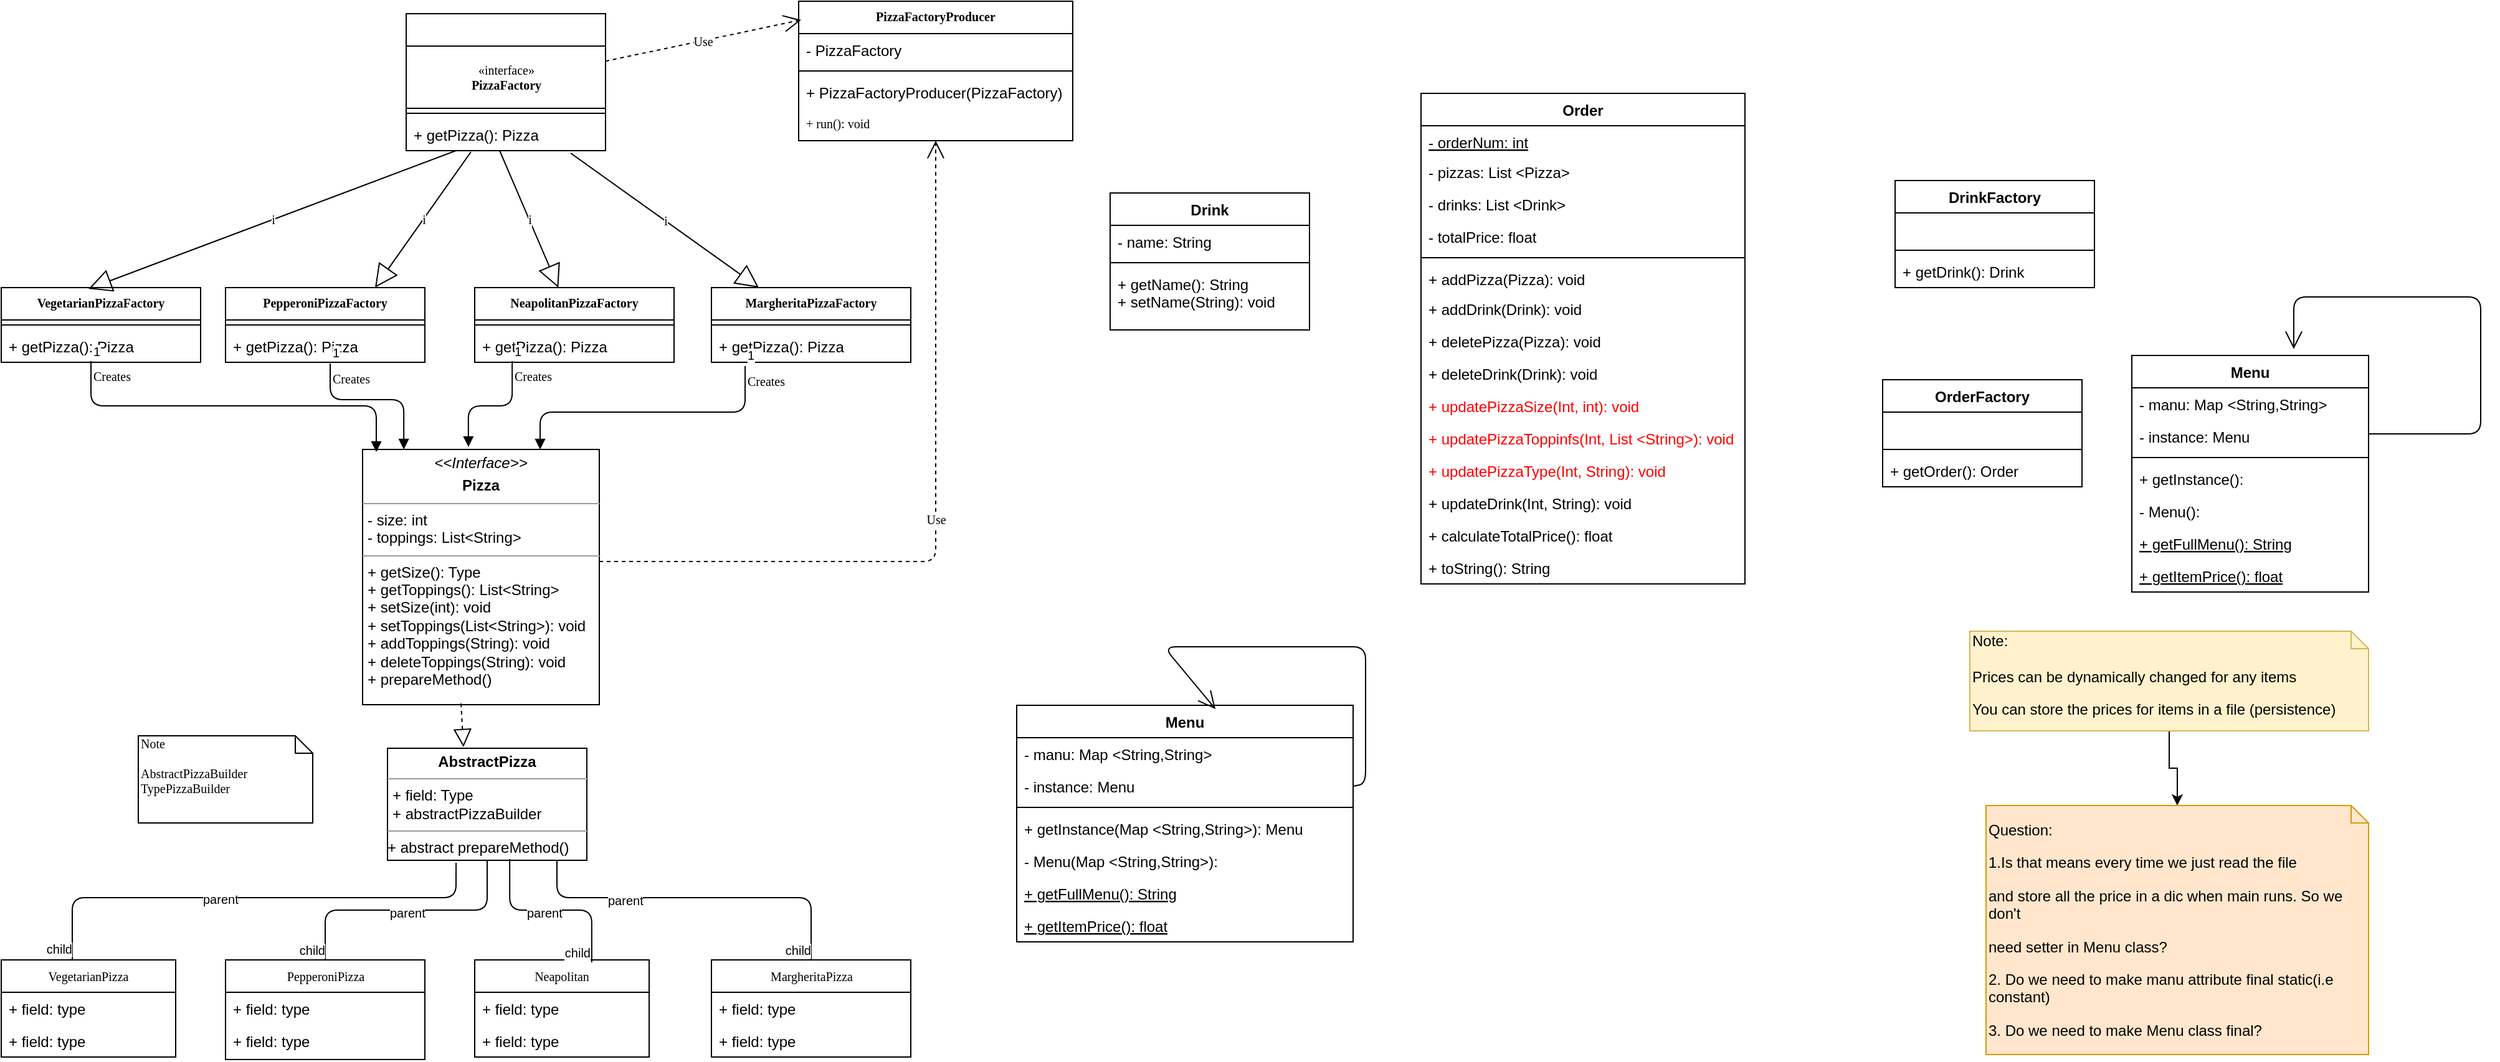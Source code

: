 <mxfile version="10.5.4" type="device"><diagram name="Page-1" id="c4acf3e9-155e-7222-9cf6-157b1a14988f"><mxGraphModel dx="1334" dy="782" grid="1" gridSize="10" guides="1" tooltips="1" connect="1" arrows="1" fold="1" page="1" pageScale="1" pageWidth="850" pageHeight="1100" background="#ffffff" math="0" shadow="0"><root><mxCell id="0"/><mxCell id="1" parent="0"/><mxCell id="17acba5748e5396b-20" value="PepperoniPizza" style="swimlane;html=1;fontStyle=0;childLayout=stackLayout;horizontal=1;startSize=26;fillColor=none;horizontalStack=0;resizeParent=1;resizeLast=0;collapsible=1;marginBottom=0;swimlaneFillColor=#ffffff;rounded=0;shadow=0;comic=0;labelBackgroundColor=none;strokeColor=#000000;strokeWidth=1;fontFamily=Verdana;fontSize=10;fontColor=#000000;align=center;" parent="1" vertex="1"><mxGeometry x="200" y="880" width="160" height="80" as="geometry"/></mxCell><mxCell id="17acba5748e5396b-21" value="+ field: type" style="text;html=1;strokeColor=none;fillColor=none;align=left;verticalAlign=top;spacingLeft=4;spacingRight=4;whiteSpace=wrap;overflow=hidden;rotatable=0;points=[[0,0.5],[1,0.5]];portConstraint=eastwest;" parent="17acba5748e5396b-20" vertex="1"><mxGeometry y="26" width="160" height="26" as="geometry"/></mxCell><mxCell id="17acba5748e5396b-24" value="+ field: type" style="text;html=1;strokeColor=none;fillColor=none;align=left;verticalAlign=top;spacingLeft=4;spacingRight=4;whiteSpace=wrap;overflow=hidden;rotatable=0;points=[[0,0.5],[1,0.5]];portConstraint=eastwest;" parent="17acba5748e5396b-20" vertex="1"><mxGeometry y="52" width="160" height="26" as="geometry"/></mxCell><mxCell id="17acba5748e5396b-30" value="MargheritaPizza" style="swimlane;html=1;fontStyle=0;childLayout=stackLayout;horizontal=1;startSize=26;fillColor=none;horizontalStack=0;resizeParent=1;resizeLast=0;collapsible=1;marginBottom=0;swimlaneFillColor=#ffffff;rounded=0;shadow=0;comic=0;labelBackgroundColor=none;strokeColor=#000000;strokeWidth=1;fontFamily=Verdana;fontSize=10;fontColor=#000000;align=center;" parent="1" vertex="1"><mxGeometry x="590" y="880" width="160" height="78" as="geometry"/></mxCell><mxCell id="17acba5748e5396b-32" value="+ field: type" style="text;html=1;strokeColor=none;fillColor=none;align=left;verticalAlign=top;spacingLeft=4;spacingRight=4;whiteSpace=wrap;overflow=hidden;rotatable=0;points=[[0,0.5],[1,0.5]];portConstraint=eastwest;" parent="17acba5748e5396b-30" vertex="1"><mxGeometry y="26" width="160" height="26" as="geometry"/></mxCell><mxCell id="17acba5748e5396b-31" value="+ field: type" style="text;html=1;strokeColor=none;fillColor=none;align=left;verticalAlign=top;spacingLeft=4;spacingRight=4;whiteSpace=wrap;overflow=hidden;rotatable=0;points=[[0,0.5],[1,0.5]];portConstraint=eastwest;" parent="17acba5748e5396b-30" vertex="1"><mxGeometry y="52" width="160" height="26" as="geometry"/></mxCell><mxCell id="5d2195bd80daf111-18" value="&lt;p style=&quot;margin: 0px ; margin-top: 4px ; text-align: center&quot;&gt;&lt;i&gt;&amp;lt;&amp;lt;Interface&amp;gt;&amp;gt;&lt;/i&gt;&lt;/p&gt;&lt;p style=&quot;margin: 0px ; margin-top: 4px ; text-align: center&quot;&gt;&lt;b&gt;Pizza&lt;/b&gt;&lt;br&gt;&lt;/p&gt;&lt;hr size=&quot;1&quot;&gt;&lt;p style=&quot;margin: 0px ; margin-left: 4px&quot;&gt;- size: int&lt;br&gt;- toppings: List&amp;lt;String&amp;gt;&lt;br&gt;&lt;/p&gt;&lt;hr size=&quot;1&quot;&gt;&lt;p style=&quot;margin: 0px ; margin-left: 4px&quot;&gt;+ getSize(): Type&lt;br&gt;+ getToppings(): List&amp;lt;String&amp;gt;&lt;/p&gt;&lt;p style=&quot;margin: 0px ; margin-left: 4px&quot;&gt;+ setSize(int): void&lt;/p&gt;&lt;p style=&quot;margin: 0px ; margin-left: 4px&quot;&gt;+ setToppings(List&amp;lt;String&amp;gt;): void&lt;/p&gt;&lt;p style=&quot;margin: 0px ; margin-left: 4px&quot;&gt;+ addToppings(String): void&lt;br&gt;&lt;/p&gt;&lt;p style=&quot;margin: 0px ; margin-left: 4px&quot;&gt;+ deleteToppings(String): void&lt;/p&gt;&lt;p style=&quot;margin: 0px ; margin-left: 4px&quot;&gt;+ prepareMethod()&lt;br&gt;&lt;/p&gt;" style="verticalAlign=top;align=left;overflow=fill;fontSize=12;fontFamily=Helvetica;html=1;rounded=0;shadow=0;comic=0;labelBackgroundColor=none;strokeColor=#000000;strokeWidth=1;fillColor=#ffffff;" parent="1" vertex="1"><mxGeometry x="310" y="470" width="190" height="205" as="geometry"/></mxCell><mxCell id="W8mZh9VxbOpdFguA1tpp-5" value="VegetarianPizza" style="swimlane;fontStyle=0;childLayout=stackLayout;horizontal=1;startSize=26;fillColor=none;horizontalStack=0;resizeParent=1;resizeParentMax=0;resizeLast=0;collapsible=1;marginBottom=0;fontFamily=Verdana;fontSize=10;whiteSpace=wrap;" vertex="1" parent="1"><mxGeometry x="20" y="880" width="140" height="78" as="geometry"/></mxCell><mxCell id="W8mZh9VxbOpdFguA1tpp-6" value="+ field: type" style="text;strokeColor=none;fillColor=none;align=left;verticalAlign=top;spacingLeft=4;spacingRight=4;overflow=hidden;rotatable=0;points=[[0,0.5],[1,0.5]];portConstraint=eastwest;" vertex="1" parent="W8mZh9VxbOpdFguA1tpp-5"><mxGeometry y="26" width="140" height="26" as="geometry"/></mxCell><mxCell id="W8mZh9VxbOpdFguA1tpp-7" value="+ field: type" style="text;strokeColor=none;fillColor=none;align=left;verticalAlign=top;spacingLeft=4;spacingRight=4;overflow=hidden;rotatable=0;points=[[0,0.5],[1,0.5]];portConstraint=eastwest;" vertex="1" parent="W8mZh9VxbOpdFguA1tpp-5"><mxGeometry y="52" width="140" height="26" as="geometry"/></mxCell><mxCell id="W8mZh9VxbOpdFguA1tpp-9" value="Neapolitan" style="swimlane;fontStyle=0;childLayout=stackLayout;horizontal=1;startSize=26;fillColor=none;horizontalStack=0;resizeParent=1;resizeParentMax=0;resizeLast=0;collapsible=1;marginBottom=0;fontFamily=Verdana;fontSize=10;" vertex="1" parent="1"><mxGeometry x="400" y="880" width="140" height="78" as="geometry"/></mxCell><mxCell id="W8mZh9VxbOpdFguA1tpp-10" value="+ field: type" style="text;strokeColor=none;fillColor=none;align=left;verticalAlign=top;spacingLeft=4;spacingRight=4;overflow=hidden;rotatable=0;points=[[0,0.5],[1,0.5]];portConstraint=eastwest;" vertex="1" parent="W8mZh9VxbOpdFguA1tpp-9"><mxGeometry y="26" width="140" height="26" as="geometry"/></mxCell><mxCell id="W8mZh9VxbOpdFguA1tpp-11" value="+ field: type" style="text;strokeColor=none;fillColor=none;align=left;verticalAlign=top;spacingLeft=4;spacingRight=4;overflow=hidden;rotatable=0;points=[[0,0.5],[1,0.5]];portConstraint=eastwest;" vertex="1" parent="W8mZh9VxbOpdFguA1tpp-9"><mxGeometry y="52" width="140" height="26" as="geometry"/></mxCell><mxCell id="W8mZh9VxbOpdFguA1tpp-15" value="&lt;p style=&quot;margin: 0px ; margin-top: 4px ; text-align: center&quot;&gt;&lt;b&gt;AbstractPizza&lt;/b&gt;&lt;br&gt;&lt;/p&gt;&lt;hr size=&quot;1&quot;&gt;&lt;p style=&quot;margin: 0px ; margin-left: 4px&quot;&gt;+ field: Type&lt;/p&gt;&lt;p style=&quot;margin: 0px ; margin-left: 4px&quot;&gt;+ abstractPizzaBuilder&lt;br&gt;&lt;/p&gt;&lt;hr size=&quot;1&quot;&gt;+ abstract prepareMethod()" style="verticalAlign=top;align=left;overflow=fill;fontSize=12;fontFamily=Helvetica;html=1;" vertex="1" parent="1"><mxGeometry x="330" y="710" width="160" height="90" as="geometry"/></mxCell><mxCell id="W8mZh9VxbOpdFguA1tpp-16" value="" style="endArrow=none;html=1;edgeStyle=orthogonalEdgeStyle;fontFamily=Verdana;fontSize=10;exitX=0.5;exitY=1;exitDx=0;exitDy=0;" edge="1" parent="1" source="W8mZh9VxbOpdFguA1tpp-15" target="17acba5748e5396b-20"><mxGeometry relative="1" as="geometry"><mxPoint x="410" y="580" as="sourcePoint"/><mxPoint x="570" y="580" as="targetPoint"/></mxGeometry></mxCell><mxCell id="W8mZh9VxbOpdFguA1tpp-17" value="parent" style="resizable=0;html=1;align=left;verticalAlign=bottom;labelBackgroundColor=#ffffff;fontSize=10;" connectable="0" vertex="1" parent="W8mZh9VxbOpdFguA1tpp-16"><mxGeometry x="-1" relative="1" as="geometry"><mxPoint x="-80" y="50" as="offset"/></mxGeometry></mxCell><mxCell id="W8mZh9VxbOpdFguA1tpp-18" value="child" style="resizable=0;html=1;align=right;verticalAlign=bottom;labelBackgroundColor=#ffffff;fontSize=10;" connectable="0" vertex="1" parent="W8mZh9VxbOpdFguA1tpp-16"><mxGeometry x="1" relative="1" as="geometry"/></mxCell><mxCell id="W8mZh9VxbOpdFguA1tpp-19" value="" style="endArrow=none;html=1;edgeStyle=orthogonalEdgeStyle;fontFamily=Verdana;fontSize=10;exitX=0.85;exitY=1;exitDx=0;exitDy=0;exitPerimeter=0;" edge="1" parent="1" source="W8mZh9VxbOpdFguA1tpp-15" target="17acba5748e5396b-30"><mxGeometry relative="1" as="geometry"><mxPoint x="400" y="590" as="sourcePoint"/><mxPoint x="560" y="590" as="targetPoint"/><Array as="points"><mxPoint x="466" y="830"/><mxPoint x="670" y="830"/></Array></mxGeometry></mxCell><mxCell id="W8mZh9VxbOpdFguA1tpp-20" value="parent" style="resizable=0;html=1;align=left;verticalAlign=bottom;labelBackgroundColor=#ffffff;fontSize=10;" connectable="0" vertex="1" parent="W8mZh9VxbOpdFguA1tpp-19"><mxGeometry x="-1" relative="1" as="geometry"><mxPoint x="39" y="40" as="offset"/></mxGeometry></mxCell><mxCell id="W8mZh9VxbOpdFguA1tpp-21" value="child" style="resizable=0;html=1;align=right;verticalAlign=bottom;labelBackgroundColor=#ffffff;fontSize=10;" connectable="0" vertex="1" parent="W8mZh9VxbOpdFguA1tpp-19"><mxGeometry x="1" relative="1" as="geometry"/></mxCell><mxCell id="W8mZh9VxbOpdFguA1tpp-22" value="" style="endArrow=none;html=1;edgeStyle=orthogonalEdgeStyle;fontFamily=Verdana;fontSize=10;entryX=0.671;entryY=0.026;entryDx=0;entryDy=0;exitX=0.613;exitY=0.989;exitDx=0;exitDy=0;exitPerimeter=0;entryPerimeter=0;" edge="1" parent="1" source="W8mZh9VxbOpdFguA1tpp-15" target="W8mZh9VxbOpdFguA1tpp-9"><mxGeometry relative="1" as="geometry"><mxPoint x="400" y="610" as="sourcePoint"/><mxPoint x="560" y="610" as="targetPoint"/></mxGeometry></mxCell><mxCell id="W8mZh9VxbOpdFguA1tpp-23" value="parent" style="resizable=0;html=1;align=left;verticalAlign=bottom;labelBackgroundColor=#ffffff;fontSize=10;" connectable="0" vertex="1" parent="W8mZh9VxbOpdFguA1tpp-22"><mxGeometry x="-1" relative="1" as="geometry"><mxPoint x="12" y="51" as="offset"/></mxGeometry></mxCell><mxCell id="W8mZh9VxbOpdFguA1tpp-24" value="child" style="resizable=0;html=1;align=right;verticalAlign=bottom;labelBackgroundColor=#ffffff;fontSize=10;" connectable="0" vertex="1" parent="W8mZh9VxbOpdFguA1tpp-22"><mxGeometry x="1" relative="1" as="geometry"/></mxCell><mxCell id="W8mZh9VxbOpdFguA1tpp-25" value="" style="endArrow=none;html=1;edgeStyle=orthogonalEdgeStyle;fontFamily=Verdana;fontSize=10;exitX=0.344;exitY=1.022;exitDx=0;exitDy=0;exitPerimeter=0;" edge="1" parent="1" source="W8mZh9VxbOpdFguA1tpp-15" target="W8mZh9VxbOpdFguA1tpp-5"><mxGeometry relative="1" as="geometry"><mxPoint x="300" y="660" as="sourcePoint"/><mxPoint x="460" y="660" as="targetPoint"/><Array as="points"><mxPoint x="385" y="830"/><mxPoint x="77" y="830"/></Array></mxGeometry></mxCell><mxCell id="W8mZh9VxbOpdFguA1tpp-26" value="parent" style="resizable=0;html=1;align=left;verticalAlign=bottom;labelBackgroundColor=#ffffff;fontSize=10;" connectable="0" vertex="1" parent="W8mZh9VxbOpdFguA1tpp-25"><mxGeometry x="-1" relative="1" as="geometry"><mxPoint x="-205" y="38" as="offset"/></mxGeometry></mxCell><mxCell id="W8mZh9VxbOpdFguA1tpp-27" value="child" style="resizable=0;html=1;align=right;verticalAlign=bottom;labelBackgroundColor=#ffffff;fontSize=10;" connectable="0" vertex="1" parent="W8mZh9VxbOpdFguA1tpp-25"><mxGeometry x="1" relative="1" as="geometry"/></mxCell><mxCell id="W8mZh9VxbOpdFguA1tpp-32" value="" style="endArrow=block;dashed=1;endFill=0;endSize=12;html=1;fontFamily=Verdana;fontSize=10;exitX=0.416;exitY=0.995;exitDx=0;exitDy=0;exitPerimeter=0;entryX=0.381;entryY=-0.011;entryDx=0;entryDy=0;entryPerimeter=0;" edge="1" parent="1" source="5d2195bd80daf111-18" target="W8mZh9VxbOpdFguA1tpp-15"><mxGeometry width="160" relative="1" as="geometry"><mxPoint x="540" y="670" as="sourcePoint"/><mxPoint x="700" y="670" as="targetPoint"/></mxGeometry></mxCell><mxCell id="W8mZh9VxbOpdFguA1tpp-33" value="VegetarianPizzaFactory" style="swimlane;fontStyle=1;align=center;verticalAlign=top;childLayout=stackLayout;horizontal=1;startSize=26;horizontalStack=0;resizeParent=1;resizeParentMax=0;resizeLast=0;collapsible=1;marginBottom=0;fontFamily=Verdana;fontSize=10;" vertex="1" parent="1"><mxGeometry x="20" y="340" width="160" height="60" as="geometry"/></mxCell><mxCell id="W8mZh9VxbOpdFguA1tpp-35" value="" style="line;strokeWidth=1;fillColor=none;align=left;verticalAlign=middle;spacingTop=-1;spacingLeft=3;spacingRight=3;rotatable=0;labelPosition=right;points=[];portConstraint=eastwest;" vertex="1" parent="W8mZh9VxbOpdFguA1tpp-33"><mxGeometry y="26" width="160" height="8" as="geometry"/></mxCell><mxCell id="W8mZh9VxbOpdFguA1tpp-36" value="+ getPizza(): Pizza" style="text;strokeColor=none;fillColor=none;align=left;verticalAlign=top;spacingLeft=4;spacingRight=4;overflow=hidden;rotatable=0;points=[[0,0.5],[1,0.5]];portConstraint=eastwest;" vertex="1" parent="W8mZh9VxbOpdFguA1tpp-33"><mxGeometry y="34" width="160" height="26" as="geometry"/></mxCell><mxCell id="W8mZh9VxbOpdFguA1tpp-37" value="PepperoniPizzaFactory" style="swimlane;fontStyle=1;align=center;verticalAlign=top;childLayout=stackLayout;horizontal=1;startSize=26;horizontalStack=0;resizeParent=1;resizeParentMax=0;resizeLast=0;collapsible=1;marginBottom=0;fontFamily=Verdana;fontSize=10;" vertex="1" parent="1"><mxGeometry x="200" y="340" width="160" height="60" as="geometry"/></mxCell><mxCell id="W8mZh9VxbOpdFguA1tpp-39" value="" style="line;strokeWidth=1;fillColor=none;align=left;verticalAlign=middle;spacingTop=-1;spacingLeft=3;spacingRight=3;rotatable=0;labelPosition=right;points=[];portConstraint=eastwest;" vertex="1" parent="W8mZh9VxbOpdFguA1tpp-37"><mxGeometry y="26" width="160" height="8" as="geometry"/></mxCell><mxCell id="W8mZh9VxbOpdFguA1tpp-40" value="+ getPizza(): Pizza" style="text;strokeColor=none;fillColor=none;align=left;verticalAlign=top;spacingLeft=4;spacingRight=4;overflow=hidden;rotatable=0;points=[[0,0.5],[1,0.5]];portConstraint=eastwest;" vertex="1" parent="W8mZh9VxbOpdFguA1tpp-37"><mxGeometry y="34" width="160" height="26" as="geometry"/></mxCell><mxCell id="W8mZh9VxbOpdFguA1tpp-41" value="NeapolitanPizzaFactory" style="swimlane;fontStyle=1;align=center;verticalAlign=top;childLayout=stackLayout;horizontal=1;startSize=26;horizontalStack=0;resizeParent=1;resizeParentMax=0;resizeLast=0;collapsible=1;marginBottom=0;fontFamily=Verdana;fontSize=10;" vertex="1" parent="1"><mxGeometry x="400" y="340" width="160" height="60" as="geometry"/></mxCell><mxCell id="W8mZh9VxbOpdFguA1tpp-43" value="" style="line;strokeWidth=1;fillColor=none;align=left;verticalAlign=middle;spacingTop=-1;spacingLeft=3;spacingRight=3;rotatable=0;labelPosition=right;points=[];portConstraint=eastwest;" vertex="1" parent="W8mZh9VxbOpdFguA1tpp-41"><mxGeometry y="26" width="160" height="8" as="geometry"/></mxCell><mxCell id="W8mZh9VxbOpdFguA1tpp-44" value="+ getPizza(): Pizza" style="text;strokeColor=none;fillColor=none;align=left;verticalAlign=top;spacingLeft=4;spacingRight=4;overflow=hidden;rotatable=0;points=[[0,0.5],[1,0.5]];portConstraint=eastwest;" vertex="1" parent="W8mZh9VxbOpdFguA1tpp-41"><mxGeometry y="34" width="160" height="26" as="geometry"/></mxCell><mxCell id="W8mZh9VxbOpdFguA1tpp-45" value="MargheritaPizzaFactory" style="swimlane;fontStyle=1;align=center;verticalAlign=top;childLayout=stackLayout;horizontal=1;startSize=26;horizontalStack=0;resizeParent=1;resizeParentMax=0;resizeLast=0;collapsible=1;marginBottom=0;fontFamily=Verdana;fontSize=10;" vertex="1" parent="1"><mxGeometry x="590" y="340" width="160" height="60" as="geometry"/></mxCell><mxCell id="W8mZh9VxbOpdFguA1tpp-47" value="" style="line;strokeWidth=1;fillColor=none;align=left;verticalAlign=middle;spacingTop=-1;spacingLeft=3;spacingRight=3;rotatable=0;labelPosition=right;points=[];portConstraint=eastwest;" vertex="1" parent="W8mZh9VxbOpdFguA1tpp-45"><mxGeometry y="26" width="160" height="8" as="geometry"/></mxCell><mxCell id="W8mZh9VxbOpdFguA1tpp-48" value="+ getPizza(): Pizza" style="text;strokeColor=none;fillColor=none;align=left;verticalAlign=top;spacingLeft=4;spacingRight=4;overflow=hidden;rotatable=0;points=[[0,0.5],[1,0.5]];portConstraint=eastwest;" vertex="1" parent="W8mZh9VxbOpdFguA1tpp-45"><mxGeometry y="34" width="160" height="26" as="geometry"/></mxCell><mxCell id="W8mZh9VxbOpdFguA1tpp-49" value="Creates" style="endArrow=block;endFill=1;html=1;edgeStyle=orthogonalEdgeStyle;align=left;verticalAlign=top;fontFamily=Verdana;fontSize=10;exitX=0.45;exitY=0.962;exitDx=0;exitDy=0;exitPerimeter=0;entryX=0.058;entryY=0.01;entryDx=0;entryDy=0;entryPerimeter=0;" edge="1" parent="1" source="W8mZh9VxbOpdFguA1tpp-36" target="5d2195bd80daf111-18"><mxGeometry x="-1" relative="1" as="geometry"><mxPoint x="90" y="450" as="sourcePoint"/><mxPoint x="250" y="450" as="targetPoint"/></mxGeometry></mxCell><mxCell id="W8mZh9VxbOpdFguA1tpp-50" value="1" style="resizable=0;html=1;align=left;verticalAlign=bottom;labelBackgroundColor=#ffffff;fontSize=10;" connectable="0" vertex="1" parent="W8mZh9VxbOpdFguA1tpp-49"><mxGeometry x="-1" relative="1" as="geometry"/></mxCell><mxCell id="W8mZh9VxbOpdFguA1tpp-51" value="Creates" style="endArrow=block;endFill=1;html=1;edgeStyle=orthogonalEdgeStyle;align=left;verticalAlign=top;fontFamily=Verdana;fontSize=10;exitX=0.525;exitY=1.038;exitDx=0;exitDy=0;exitPerimeter=0;entryX=0.174;entryY=0;entryDx=0;entryDy=0;entryPerimeter=0;" edge="1" parent="1" source="W8mZh9VxbOpdFguA1tpp-40" target="5d2195bd80daf111-18"><mxGeometry x="-1" relative="1" as="geometry"><mxPoint x="102" y="409" as="sourcePoint"/><mxPoint x="331" y="482" as="targetPoint"/><Array as="points"><mxPoint x="284" y="430"/><mxPoint x="343" y="430"/></Array></mxGeometry></mxCell><mxCell id="W8mZh9VxbOpdFguA1tpp-52" value="1" style="resizable=0;html=1;align=left;verticalAlign=bottom;labelBackgroundColor=#ffffff;fontSize=10;" connectable="0" vertex="1" parent="W8mZh9VxbOpdFguA1tpp-51"><mxGeometry x="-1" relative="1" as="geometry"/></mxCell><mxCell id="W8mZh9VxbOpdFguA1tpp-53" value="Creates" style="endArrow=block;endFill=1;html=1;edgeStyle=orthogonalEdgeStyle;align=left;verticalAlign=top;fontFamily=Verdana;fontSize=10;exitX=0.188;exitY=0.962;exitDx=0;exitDy=0;exitPerimeter=0;entryX=0.447;entryY=-0.01;entryDx=0;entryDy=0;entryPerimeter=0;" edge="1" parent="1" source="W8mZh9VxbOpdFguA1tpp-44" target="5d2195bd80daf111-18"><mxGeometry x="-1" relative="1" as="geometry"><mxPoint x="430" y="430" as="sourcePoint"/><mxPoint x="659" y="503" as="targetPoint"/></mxGeometry></mxCell><mxCell id="W8mZh9VxbOpdFguA1tpp-54" value="1" style="resizable=0;html=1;align=left;verticalAlign=bottom;labelBackgroundColor=#ffffff;fontSize=10;" connectable="0" vertex="1" parent="W8mZh9VxbOpdFguA1tpp-53"><mxGeometry x="-1" relative="1" as="geometry"/></mxCell><mxCell id="W8mZh9VxbOpdFguA1tpp-55" value="Creates" style="endArrow=block;endFill=1;html=1;edgeStyle=orthogonalEdgeStyle;align=left;verticalAlign=top;fontFamily=Verdana;fontSize=10;exitX=0.169;exitY=1.115;exitDx=0;exitDy=0;exitPerimeter=0;entryX=0.75;entryY=0;entryDx=0;entryDy=0;" edge="1" parent="1" source="W8mZh9VxbOpdFguA1tpp-48" target="5d2195bd80daf111-18"><mxGeometry x="-1" relative="1" as="geometry"><mxPoint x="540" y="433.5" as="sourcePoint"/><mxPoint x="769" y="506.5" as="targetPoint"/><Array as="points"><mxPoint x="617" y="440"/><mxPoint x="453" y="440"/></Array></mxGeometry></mxCell><mxCell id="W8mZh9VxbOpdFguA1tpp-56" value="1" style="resizable=0;html=1;align=left;verticalAlign=bottom;labelBackgroundColor=#ffffff;fontSize=10;" connectable="0" vertex="1" parent="W8mZh9VxbOpdFguA1tpp-55"><mxGeometry x="-1" relative="1" as="geometry"/></mxCell><mxCell id="W8mZh9VxbOpdFguA1tpp-57" value="" style="swimlane;fontStyle=1;align=center;verticalAlign=top;childLayout=stackLayout;horizontal=1;startSize=26;horizontalStack=0;resizeParent=1;resizeParentMax=0;resizeLast=0;collapsible=1;marginBottom=0;fontFamily=Verdana;fontSize=10;" vertex="1" parent="1"><mxGeometry x="345" y="120" width="160" height="110" as="geometry"><mxRectangle x="345" y="150" width="100" height="26" as="alternateBounds"/></mxGeometry></mxCell><mxCell id="W8mZh9VxbOpdFguA1tpp-71" value="«interface»&lt;br&gt;&lt;b&gt;PizzaFactory&lt;/b&gt;" style="html=1;fontFamily=Verdana;fontSize=10;" vertex="1" parent="W8mZh9VxbOpdFguA1tpp-57"><mxGeometry y="26" width="160" height="50" as="geometry"/></mxCell><mxCell id="W8mZh9VxbOpdFguA1tpp-59" value="" style="line;strokeWidth=1;fillColor=none;align=left;verticalAlign=middle;spacingTop=-1;spacingLeft=3;spacingRight=3;rotatable=0;labelPosition=right;points=[];portConstraint=eastwest;" vertex="1" parent="W8mZh9VxbOpdFguA1tpp-57"><mxGeometry y="76" width="160" height="8" as="geometry"/></mxCell><mxCell id="W8mZh9VxbOpdFguA1tpp-60" value="+ getPizza(): Pizza" style="text;strokeColor=none;fillColor=none;align=left;verticalAlign=top;spacingLeft=4;spacingRight=4;overflow=hidden;rotatable=0;points=[[0,0.5],[1,0.5]];portConstraint=eastwest;" vertex="1" parent="W8mZh9VxbOpdFguA1tpp-57"><mxGeometry y="84" width="160" height="26" as="geometry"/></mxCell><mxCell id="W8mZh9VxbOpdFguA1tpp-61" value="i" style="endArrow=block;endSize=16;endFill=0;html=1;fontFamily=Verdana;fontSize=10;exitX=0.25;exitY=1;exitDx=0;exitDy=0;entryX=0.438;entryY=0.017;entryDx=0;entryDy=0;entryPerimeter=0;" edge="1" parent="1" source="W8mZh9VxbOpdFguA1tpp-57" target="W8mZh9VxbOpdFguA1tpp-33"><mxGeometry width="160" relative="1" as="geometry"><mxPoint x="310" y="260" as="sourcePoint"/><mxPoint x="470" y="260" as="targetPoint"/></mxGeometry></mxCell><mxCell id="W8mZh9VxbOpdFguA1tpp-62" value="i" style="endArrow=block;endSize=16;endFill=0;html=1;fontFamily=Verdana;fontSize=10;exitX=0.325;exitY=1.038;exitDx=0;exitDy=0;exitPerimeter=0;entryX=0.75;entryY=0;entryDx=0;entryDy=0;" edge="1" parent="1" source="W8mZh9VxbOpdFguA1tpp-60" target="W8mZh9VxbOpdFguA1tpp-37"><mxGeometry width="160" relative="1" as="geometry"><mxPoint x="480" y="270" as="sourcePoint"/><mxPoint x="640" y="270" as="targetPoint"/></mxGeometry></mxCell><mxCell id="W8mZh9VxbOpdFguA1tpp-64" value="i" style="endArrow=block;endSize=16;endFill=0;html=1;fontFamily=Verdana;fontSize=10;exitX=0.469;exitY=1;exitDx=0;exitDy=0;exitPerimeter=0;" edge="1" parent="1" source="W8mZh9VxbOpdFguA1tpp-60" target="W8mZh9VxbOpdFguA1tpp-41"><mxGeometry width="160" relative="1" as="geometry"><mxPoint x="530" y="290" as="sourcePoint"/><mxPoint x="690" y="290" as="targetPoint"/></mxGeometry></mxCell><mxCell id="W8mZh9VxbOpdFguA1tpp-65" value="i" style="endArrow=block;endSize=16;endFill=0;html=1;fontFamily=Verdana;fontSize=10;exitX=0.825;exitY=1.077;exitDx=0;exitDy=0;exitPerimeter=0;" edge="1" parent="1" source="W8mZh9VxbOpdFguA1tpp-60" target="W8mZh9VxbOpdFguA1tpp-45"><mxGeometry width="160" relative="1" as="geometry"><mxPoint x="620" y="260" as="sourcePoint"/><mxPoint x="780" y="260" as="targetPoint"/></mxGeometry></mxCell><mxCell id="W8mZh9VxbOpdFguA1tpp-72" value="PizzaFactoryProducer" style="swimlane;fontStyle=1;align=center;verticalAlign=top;childLayout=stackLayout;horizontal=1;startSize=26;horizontalStack=0;resizeParent=1;resizeParentMax=0;resizeLast=0;collapsible=1;marginBottom=0;fontFamily=Verdana;fontSize=10;" vertex="1" parent="1"><mxGeometry x="660" y="110" width="220" height="112" as="geometry"/></mxCell><mxCell id="W8mZh9VxbOpdFguA1tpp-73" value="- PizzaFactory" style="text;strokeColor=none;fillColor=none;align=left;verticalAlign=top;spacingLeft=4;spacingRight=4;overflow=hidden;rotatable=0;points=[[0,0.5],[1,0.5]];portConstraint=eastwest;" vertex="1" parent="W8mZh9VxbOpdFguA1tpp-72"><mxGeometry y="26" width="220" height="26" as="geometry"/></mxCell><mxCell id="W8mZh9VxbOpdFguA1tpp-74" value="" style="line;strokeWidth=1;fillColor=none;align=left;verticalAlign=middle;spacingTop=-1;spacingLeft=3;spacingRight=3;rotatable=0;labelPosition=right;points=[];portConstraint=eastwest;" vertex="1" parent="W8mZh9VxbOpdFguA1tpp-72"><mxGeometry y="52" width="220" height="8" as="geometry"/></mxCell><mxCell id="W8mZh9VxbOpdFguA1tpp-75" value="+ PizzaFactoryProducer(PizzaFactory)" style="text;strokeColor=none;fillColor=none;align=left;verticalAlign=top;spacingLeft=4;spacingRight=4;overflow=hidden;rotatable=0;points=[[0,0.5],[1,0.5]];portConstraint=eastwest;" vertex="1" parent="W8mZh9VxbOpdFguA1tpp-72"><mxGeometry y="60" width="220" height="26" as="geometry"/></mxCell><mxCell id="W8mZh9VxbOpdFguA1tpp-76" value="+ run(): void" style="text;strokeColor=none;fillColor=none;align=left;verticalAlign=top;spacingLeft=4;spacingRight=4;overflow=hidden;rotatable=0;points=[[0,0.5],[1,0.5]];portConstraint=eastwest;fontFamily=Verdana;fontSize=10;" vertex="1" parent="W8mZh9VxbOpdFguA1tpp-72"><mxGeometry y="86" width="220" height="26" as="geometry"/></mxCell><mxCell id="W8mZh9VxbOpdFguA1tpp-77" value="Use" style="endArrow=open;endSize=12;dashed=1;html=1;fontFamily=Verdana;fontSize=10;entryX=0.009;entryY=0.134;entryDx=0;entryDy=0;entryPerimeter=0;" edge="1" parent="1" source="W8mZh9VxbOpdFguA1tpp-57" target="W8mZh9VxbOpdFguA1tpp-72"><mxGeometry width="160" relative="1" as="geometry"><mxPoint x="510" y="170" as="sourcePoint"/><mxPoint x="670" y="170" as="targetPoint"/></mxGeometry></mxCell><mxCell id="W8mZh9VxbOpdFguA1tpp-78" value="Use" style="endArrow=open;endSize=12;dashed=1;html=1;fontFamily=Verdana;fontSize=10;" edge="1" parent="1" target="W8mZh9VxbOpdFguA1tpp-76"><mxGeometry width="160" relative="1" as="geometry"><mxPoint x="500" y="560" as="sourcePoint"/><mxPoint x="660" y="560" as="targetPoint"/><Array as="points"><mxPoint x="770" y="560"/></Array></mxGeometry></mxCell><mxCell id="W8mZh9VxbOpdFguA1tpp-79" value="Drink" style="swimlane;fontStyle=1;align=center;verticalAlign=top;childLayout=stackLayout;horizontal=1;startSize=26;horizontalStack=0;resizeParent=1;resizeParentMax=0;resizeLast=0;collapsible=1;marginBottom=0;" vertex="1" parent="1"><mxGeometry x="910" y="264" width="160" height="110" as="geometry"/></mxCell><mxCell id="W8mZh9VxbOpdFguA1tpp-80" value="- name: String" style="text;strokeColor=none;fillColor=none;align=left;verticalAlign=top;spacingLeft=4;spacingRight=4;overflow=hidden;rotatable=0;points=[[0,0.5],[1,0.5]];portConstraint=eastwest;" vertex="1" parent="W8mZh9VxbOpdFguA1tpp-79"><mxGeometry y="26" width="160" height="26" as="geometry"/></mxCell><mxCell id="W8mZh9VxbOpdFguA1tpp-81" value="" style="line;strokeWidth=1;fillColor=none;align=left;verticalAlign=middle;spacingTop=-1;spacingLeft=3;spacingRight=3;rotatable=0;labelPosition=right;points=[];portConstraint=eastwest;" vertex="1" parent="W8mZh9VxbOpdFguA1tpp-79"><mxGeometry y="52" width="160" height="8" as="geometry"/></mxCell><mxCell id="W8mZh9VxbOpdFguA1tpp-82" value="+ getName(): String&#xA;+ setName(String): void&#xA;" style="text;strokeColor=none;fillColor=none;align=left;verticalAlign=top;spacingLeft=4;spacingRight=4;overflow=hidden;rotatable=0;points=[[0,0.5],[1,0.5]];portConstraint=eastwest;" vertex="1" parent="W8mZh9VxbOpdFguA1tpp-79"><mxGeometry y="60" width="160" height="50" as="geometry"/></mxCell><mxCell id="W8mZh9VxbOpdFguA1tpp-83" value="Order" style="swimlane;fontStyle=1;align=center;verticalAlign=top;childLayout=stackLayout;horizontal=1;startSize=26;horizontalStack=0;resizeParent=1;resizeParentMax=0;resizeLast=0;collapsible=1;marginBottom=0;" vertex="1" parent="1"><mxGeometry x="1159.5" y="184" width="260" height="394" as="geometry"/></mxCell><mxCell id="W8mZh9VxbOpdFguA1tpp-84" value="- orderNum: int&#xA;" style="text;strokeColor=none;fillColor=none;align=left;verticalAlign=top;spacingLeft=4;spacingRight=4;overflow=hidden;rotatable=0;points=[[0,0.5],[1,0.5]];portConstraint=eastwest;fontStyle=4" vertex="1" parent="W8mZh9VxbOpdFguA1tpp-83"><mxGeometry y="26" width="260" height="24" as="geometry"/></mxCell><mxCell id="W8mZh9VxbOpdFguA1tpp-85" value="- pizzas: List &lt;Pizza&gt;" style="text;strokeColor=none;fillColor=none;align=left;verticalAlign=top;spacingLeft=4;spacingRight=4;overflow=hidden;rotatable=0;points=[[0,0.5],[1,0.5]];portConstraint=eastwest;" vertex="1" parent="W8mZh9VxbOpdFguA1tpp-83"><mxGeometry y="50" width="260" height="26" as="geometry"/></mxCell><mxCell id="W8mZh9VxbOpdFguA1tpp-86" value="- drinks: List &lt;Drink&gt;" style="text;strokeColor=none;fillColor=none;align=left;verticalAlign=top;spacingLeft=4;spacingRight=4;overflow=hidden;rotatable=0;points=[[0,0.5],[1,0.5]];portConstraint=eastwest;" vertex="1" parent="W8mZh9VxbOpdFguA1tpp-83"><mxGeometry y="76" width="260" height="26" as="geometry"/></mxCell><mxCell id="W8mZh9VxbOpdFguA1tpp-87" value="- totalPrice: float" style="text;strokeColor=none;fillColor=none;align=left;verticalAlign=top;spacingLeft=4;spacingRight=4;overflow=hidden;rotatable=0;points=[[0,0.5],[1,0.5]];portConstraint=eastwest;" vertex="1" parent="W8mZh9VxbOpdFguA1tpp-83"><mxGeometry y="102" width="260" height="26" as="geometry"/></mxCell><mxCell id="W8mZh9VxbOpdFguA1tpp-88" value="" style="line;strokeWidth=1;fillColor=none;align=left;verticalAlign=middle;spacingTop=-1;spacingLeft=3;spacingRight=3;rotatable=0;labelPosition=right;points=[];portConstraint=eastwest;" vertex="1" parent="W8mZh9VxbOpdFguA1tpp-83"><mxGeometry y="128" width="260" height="8" as="geometry"/></mxCell><mxCell id="W8mZh9VxbOpdFguA1tpp-89" value="+ addPizza(Pizza): void&#xA;&#xA;" style="text;strokeColor=none;fillColor=none;align=left;verticalAlign=top;spacingLeft=4;spacingRight=4;overflow=hidden;rotatable=0;points=[[0,0.5],[1,0.5]];portConstraint=eastwest;" vertex="1" parent="W8mZh9VxbOpdFguA1tpp-83"><mxGeometry y="136" width="260" height="24" as="geometry"/></mxCell><mxCell id="W8mZh9VxbOpdFguA1tpp-90" value="+ addDrink(Drink): void" style="text;strokeColor=none;fillColor=none;align=left;verticalAlign=top;spacingLeft=4;spacingRight=4;overflow=hidden;rotatable=0;points=[[0,0.5],[1,0.5]];portConstraint=eastwest;" vertex="1" parent="W8mZh9VxbOpdFguA1tpp-83"><mxGeometry y="160" width="260" height="26" as="geometry"/></mxCell><mxCell id="W8mZh9VxbOpdFguA1tpp-91" value="+ deletePizza(Pizza): void" style="text;strokeColor=none;fillColor=none;align=left;verticalAlign=top;spacingLeft=4;spacingRight=4;overflow=hidden;rotatable=0;points=[[0,0.5],[1,0.5]];portConstraint=eastwest;" vertex="1" parent="W8mZh9VxbOpdFguA1tpp-83"><mxGeometry y="186" width="260" height="26" as="geometry"/></mxCell><mxCell id="W8mZh9VxbOpdFguA1tpp-92" value="+ deleteDrink(Drink): void" style="text;strokeColor=none;fillColor=none;align=left;verticalAlign=top;spacingLeft=4;spacingRight=4;overflow=hidden;rotatable=0;points=[[0,0.5],[1,0.5]];portConstraint=eastwest;" vertex="1" parent="W8mZh9VxbOpdFguA1tpp-83"><mxGeometry y="212" width="260" height="26" as="geometry"/></mxCell><mxCell id="W8mZh9VxbOpdFguA1tpp-93" value="+ updatePizzaSize(Int, int): void " style="text;strokeColor=none;fillColor=none;align=left;verticalAlign=top;spacingLeft=4;spacingRight=4;overflow=hidden;rotatable=0;points=[[0,0.5],[1,0.5]];portConstraint=eastwest;fontColor=#FF0000;" vertex="1" parent="W8mZh9VxbOpdFguA1tpp-83"><mxGeometry y="238" width="260" height="26" as="geometry"/></mxCell><mxCell id="W8mZh9VxbOpdFguA1tpp-138" value="+ updatePizzaToppinfs(Int, List &lt;String&gt;): void " style="text;strokeColor=none;fillColor=none;align=left;verticalAlign=top;spacingLeft=4;spacingRight=4;overflow=hidden;rotatable=0;points=[[0,0.5],[1,0.5]];portConstraint=eastwest;fontColor=#FF0000;" vertex="1" parent="W8mZh9VxbOpdFguA1tpp-83"><mxGeometry y="264" width="260" height="26" as="geometry"/></mxCell><mxCell id="W8mZh9VxbOpdFguA1tpp-139" value="+ updatePizzaType(Int, String): void " style="text;strokeColor=none;fillColor=none;align=left;verticalAlign=top;spacingLeft=4;spacingRight=4;overflow=hidden;rotatable=0;points=[[0,0.5],[1,0.5]];portConstraint=eastwest;fontColor=#FF0000;" vertex="1" parent="W8mZh9VxbOpdFguA1tpp-83"><mxGeometry y="290" width="260" height="26" as="geometry"/></mxCell><mxCell id="W8mZh9VxbOpdFguA1tpp-94" value="+ updateDrink(Int, String): void" style="text;strokeColor=none;fillColor=none;align=left;verticalAlign=top;spacingLeft=4;spacingRight=4;overflow=hidden;rotatable=0;points=[[0,0.5],[1,0.5]];portConstraint=eastwest;" vertex="1" parent="W8mZh9VxbOpdFguA1tpp-83"><mxGeometry y="316" width="260" height="26" as="geometry"/></mxCell><mxCell id="W8mZh9VxbOpdFguA1tpp-95" value="+ calculateTotalPrice(): float" style="text;strokeColor=none;fillColor=none;align=left;verticalAlign=top;spacingLeft=4;spacingRight=4;overflow=hidden;rotatable=0;points=[[0,0.5],[1,0.5]];portConstraint=eastwest;" vertex="1" parent="W8mZh9VxbOpdFguA1tpp-83"><mxGeometry y="342" width="260" height="26" as="geometry"/></mxCell><mxCell id="W8mZh9VxbOpdFguA1tpp-96" value="+ toString(): String" style="text;strokeColor=none;fillColor=none;align=left;verticalAlign=top;spacingLeft=4;spacingRight=4;overflow=hidden;rotatable=0;points=[[0,0.5],[1,0.5]];portConstraint=eastwest;" vertex="1" parent="W8mZh9VxbOpdFguA1tpp-83"><mxGeometry y="368" width="260" height="26" as="geometry"/></mxCell><mxCell id="W8mZh9VxbOpdFguA1tpp-97" value="OrderFactory" style="swimlane;fontStyle=1;align=center;verticalAlign=top;childLayout=stackLayout;horizontal=1;startSize=26;horizontalStack=0;resizeParent=1;resizeParentMax=0;resizeLast=0;collapsible=1;marginBottom=0;" vertex="1" parent="1"><mxGeometry x="1530" y="414" width="160" height="86" as="geometry"/></mxCell><mxCell id="W8mZh9VxbOpdFguA1tpp-98" value="    " style="text;strokeColor=none;fillColor=none;align=left;verticalAlign=top;spacingLeft=4;spacingRight=4;overflow=hidden;rotatable=0;points=[[0,0.5],[1,0.5]];portConstraint=eastwest;" vertex="1" parent="W8mZh9VxbOpdFguA1tpp-97"><mxGeometry y="26" width="160" height="26" as="geometry"/></mxCell><mxCell id="W8mZh9VxbOpdFguA1tpp-99" value="" style="line;strokeWidth=1;fillColor=none;align=left;verticalAlign=middle;spacingTop=-1;spacingLeft=3;spacingRight=3;rotatable=0;labelPosition=right;points=[];portConstraint=eastwest;" vertex="1" parent="W8mZh9VxbOpdFguA1tpp-97"><mxGeometry y="52" width="160" height="8" as="geometry"/></mxCell><mxCell id="W8mZh9VxbOpdFguA1tpp-100" value="+ getOrder(): Order" style="text;strokeColor=none;fillColor=none;align=left;verticalAlign=top;spacingLeft=4;spacingRight=4;overflow=hidden;rotatable=0;points=[[0,0.5],[1,0.5]];portConstraint=eastwest;" vertex="1" parent="W8mZh9VxbOpdFguA1tpp-97"><mxGeometry y="60" width="160" height="26" as="geometry"/></mxCell><mxCell id="W8mZh9VxbOpdFguA1tpp-109" value="Menu" style="swimlane;fontStyle=1;align=center;verticalAlign=top;childLayout=stackLayout;horizontal=1;startSize=26;horizontalStack=0;resizeParent=1;resizeParentMax=0;resizeLast=0;collapsible=1;marginBottom=0;" vertex="1" parent="1"><mxGeometry x="1730" y="394.5" width="190" height="190" as="geometry"/></mxCell><mxCell id="W8mZh9VxbOpdFguA1tpp-110" value="- manu: Map &lt;String,String&gt;" style="text;strokeColor=none;fillColor=none;align=left;verticalAlign=top;spacingLeft=4;spacingRight=4;overflow=hidden;rotatable=0;points=[[0,0.5],[1,0.5]];portConstraint=eastwest;" vertex="1" parent="W8mZh9VxbOpdFguA1tpp-109"><mxGeometry y="26" width="190" height="26" as="geometry"/></mxCell><mxCell id="W8mZh9VxbOpdFguA1tpp-111" value="- instance: Menu" style="text;strokeColor=none;fillColor=none;align=left;verticalAlign=top;spacingLeft=4;spacingRight=4;overflow=hidden;rotatable=0;points=[[0,0.5],[1,0.5]];portConstraint=eastwest;" vertex="1" parent="W8mZh9VxbOpdFguA1tpp-109"><mxGeometry y="52" width="190" height="26" as="geometry"/></mxCell><mxCell id="W8mZh9VxbOpdFguA1tpp-112" value="" style="line;strokeWidth=1;fillColor=none;align=left;verticalAlign=middle;spacingTop=-1;spacingLeft=3;spacingRight=3;rotatable=0;labelPosition=right;points=[];portConstraint=eastwest;" vertex="1" parent="W8mZh9VxbOpdFguA1tpp-109"><mxGeometry y="78" width="190" height="8" as="geometry"/></mxCell><mxCell id="W8mZh9VxbOpdFguA1tpp-113" value="+ getInstance(): " style="text;strokeColor=none;fillColor=none;align=left;verticalAlign=top;spacingLeft=4;spacingRight=4;overflow=hidden;rotatable=0;points=[[0,0.5],[1,0.5]];portConstraint=eastwest;fontColor=#000000;" vertex="1" parent="W8mZh9VxbOpdFguA1tpp-109"><mxGeometry y="86" width="190" height="26" as="geometry"/></mxCell><mxCell id="W8mZh9VxbOpdFguA1tpp-114" value="- Menu(): " style="text;strokeColor=none;fillColor=none;align=left;verticalAlign=top;spacingLeft=4;spacingRight=4;overflow=hidden;rotatable=0;points=[[0,0.5],[1,0.5]];portConstraint=eastwest;fontColor=#000000;" vertex="1" parent="W8mZh9VxbOpdFguA1tpp-109"><mxGeometry y="112" width="190" height="26" as="geometry"/></mxCell><mxCell id="W8mZh9VxbOpdFguA1tpp-115" value="+ getFullMenu(): String" style="text;strokeColor=none;fillColor=none;align=left;verticalAlign=top;spacingLeft=4;spacingRight=4;overflow=hidden;rotatable=0;points=[[0,0.5],[1,0.5]];portConstraint=eastwest;fontStyle=4" vertex="1" parent="W8mZh9VxbOpdFguA1tpp-109"><mxGeometry y="138" width="190" height="26" as="geometry"/></mxCell><mxCell id="W8mZh9VxbOpdFguA1tpp-116" value="+ getItemPrice(): float" style="text;strokeColor=none;fillColor=none;align=left;verticalAlign=top;spacingLeft=4;spacingRight=4;overflow=hidden;rotatable=0;points=[[0,0.5],[1,0.5]];portConstraint=eastwest;fontStyle=4" vertex="1" parent="W8mZh9VxbOpdFguA1tpp-109"><mxGeometry y="164" width="190" height="26" as="geometry"/></mxCell><mxCell id="W8mZh9VxbOpdFguA1tpp-117" value="" style="edgeStyle=orthogonalEdgeStyle;rounded=0;orthogonalLoop=1;jettySize=auto;html=1;" edge="1" parent="1" source="W8mZh9VxbOpdFguA1tpp-118" target="W8mZh9VxbOpdFguA1tpp-119"><mxGeometry relative="1" as="geometry"/></mxCell><mxCell id="W8mZh9VxbOpdFguA1tpp-118" value="Note:&amp;nbsp;&lt;br&gt;&lt;br&gt;&lt;span&gt;Prices can be dynamically changed for any items&lt;/span&gt;&lt;br&gt;&lt;p&gt;You can store the prices for items in a file (persistence)&lt;/p&gt;&lt;p&gt;&lt;br&gt;&lt;/p&gt;" style="shape=note;whiteSpace=wrap;html=1;size=14;verticalAlign=top;align=left;spacingTop=-6;fillColor=#fff2cc;strokeColor=#d6b656;" vertex="1" parent="1"><mxGeometry x="1600" y="616" width="320" height="80" as="geometry"/></mxCell><mxCell id="W8mZh9VxbOpdFguA1tpp-119" value="&lt;p&gt;Question:&amp;nbsp;&lt;/p&gt;&lt;p&gt;1.Is that means every time we just read the file&amp;nbsp;&lt;/p&gt;&lt;p&gt;and store all the price in a dic&amp;nbsp;when main runs. So we don't&lt;/p&gt;&lt;p&gt;need setter in Menu class?&lt;/p&gt;&lt;p&gt;2. Do we need to make manu attribute final static(i.e constant)&lt;/p&gt;&lt;p&gt;3. Do we need to make Menu class final?&lt;/p&gt;" style="shape=note;whiteSpace=wrap;html=1;size=14;verticalAlign=top;align=left;spacingTop=-6;fillColor=#ffe6cc;strokeColor=#d79b00;" vertex="1" parent="1"><mxGeometry x="1613" y="756" width="307" height="200" as="geometry"/></mxCell><mxCell id="W8mZh9VxbOpdFguA1tpp-121" value="" style="endArrow=open;endFill=1;endSize=12;html=1;fontColor=#FF0000;entryX=0.684;entryY=-0.027;entryDx=0;entryDy=0;entryPerimeter=0;" edge="1" parent="1" target="W8mZh9VxbOpdFguA1tpp-109"><mxGeometry width="160" relative="1" as="geometry"><mxPoint x="1920" y="457.5" as="sourcePoint"/><mxPoint x="1750" y="337.5" as="targetPoint"/><Array as="points"><mxPoint x="2010" y="457.5"/><mxPoint x="2010" y="347.5"/><mxPoint x="1860" y="347.5"/></Array></mxGeometry></mxCell><mxCell id="W8mZh9VxbOpdFguA1tpp-122" value="Menu" style="swimlane;fontStyle=1;align=center;verticalAlign=top;childLayout=stackLayout;horizontal=1;startSize=26;horizontalStack=0;resizeParent=1;resizeParentMax=0;resizeLast=0;collapsible=1;marginBottom=0;" vertex="1" parent="1"><mxGeometry x="835" y="675.5" width="270" height="190" as="geometry"/></mxCell><mxCell id="W8mZh9VxbOpdFguA1tpp-123" value="- manu: Map &lt;String,String&gt;" style="text;strokeColor=none;fillColor=none;align=left;verticalAlign=top;spacingLeft=4;spacingRight=4;overflow=hidden;rotatable=0;points=[[0,0.5],[1,0.5]];portConstraint=eastwest;" vertex="1" parent="W8mZh9VxbOpdFguA1tpp-122"><mxGeometry y="26" width="270" height="26" as="geometry"/></mxCell><mxCell id="W8mZh9VxbOpdFguA1tpp-124" value="- instance: Menu" style="text;strokeColor=none;fillColor=none;align=left;verticalAlign=top;spacingLeft=4;spacingRight=4;overflow=hidden;rotatable=0;points=[[0,0.5],[1,0.5]];portConstraint=eastwest;" vertex="1" parent="W8mZh9VxbOpdFguA1tpp-122"><mxGeometry y="52" width="270" height="26" as="geometry"/></mxCell><mxCell id="W8mZh9VxbOpdFguA1tpp-125" value="" style="line;strokeWidth=1;fillColor=none;align=left;verticalAlign=middle;spacingTop=-1;spacingLeft=3;spacingRight=3;rotatable=0;labelPosition=right;points=[];portConstraint=eastwest;" vertex="1" parent="W8mZh9VxbOpdFguA1tpp-122"><mxGeometry y="78" width="270" height="8" as="geometry"/></mxCell><mxCell id="W8mZh9VxbOpdFguA1tpp-126" value="+ getInstance(Map &lt;String,String&gt;): Menu" style="text;strokeColor=none;fillColor=none;align=left;verticalAlign=top;spacingLeft=4;spacingRight=4;overflow=hidden;rotatable=0;points=[[0,0.5],[1,0.5]];portConstraint=eastwest;fontColor=#000000;" vertex="1" parent="W8mZh9VxbOpdFguA1tpp-122"><mxGeometry y="86" width="270" height="26" as="geometry"/></mxCell><mxCell id="W8mZh9VxbOpdFguA1tpp-127" value="- Menu(Map &lt;String,String&gt;):" style="text;strokeColor=none;fillColor=none;align=left;verticalAlign=top;spacingLeft=4;spacingRight=4;overflow=hidden;rotatable=0;points=[[0,0.5],[1,0.5]];portConstraint=eastwest;fontColor=#000000;" vertex="1" parent="W8mZh9VxbOpdFguA1tpp-122"><mxGeometry y="112" width="270" height="26" as="geometry"/></mxCell><mxCell id="W8mZh9VxbOpdFguA1tpp-128" value="+ getFullMenu(): String" style="text;strokeColor=none;fillColor=none;align=left;verticalAlign=top;spacingLeft=4;spacingRight=4;overflow=hidden;rotatable=0;points=[[0,0.5],[1,0.5]];portConstraint=eastwest;fontStyle=4" vertex="1" parent="W8mZh9VxbOpdFguA1tpp-122"><mxGeometry y="138" width="270" height="26" as="geometry"/></mxCell><mxCell id="W8mZh9VxbOpdFguA1tpp-129" value="+ getItemPrice(): float" style="text;strokeColor=none;fillColor=none;align=left;verticalAlign=top;spacingLeft=4;spacingRight=4;overflow=hidden;rotatable=0;points=[[0,0.5],[1,0.5]];portConstraint=eastwest;fontStyle=4" vertex="1" parent="W8mZh9VxbOpdFguA1tpp-122"><mxGeometry y="164" width="270" height="26" as="geometry"/></mxCell><mxCell id="W8mZh9VxbOpdFguA1tpp-130" value="" style="endArrow=open;endFill=1;endSize=12;html=1;fontColor=#FF0000;entryX=0.591;entryY=0.016;entryDx=0;entryDy=0;entryPerimeter=0;exitX=1;exitY=0.5;exitDx=0;exitDy=0;" edge="1" parent="W8mZh9VxbOpdFguA1tpp-122" source="W8mZh9VxbOpdFguA1tpp-124" target="W8mZh9VxbOpdFguA1tpp-122"><mxGeometry width="160" relative="1" as="geometry"><mxPoint x="230" y="63" as="sourcePoint"/><mxPoint x="20" y="-57" as="targetPoint"/><Array as="points"><mxPoint x="280" y="63"/><mxPoint x="280" y="-47"/><mxPoint x="160" y="-47"/><mxPoint x="118" y="-47"/></Array></mxGeometry></mxCell><mxCell id="W8mZh9VxbOpdFguA1tpp-131" value="DrinkFactory" style="swimlane;fontStyle=1;align=center;verticalAlign=top;childLayout=stackLayout;horizontal=1;startSize=26;horizontalStack=0;resizeParent=1;resizeParentMax=0;resizeLast=0;collapsible=1;marginBottom=0;" vertex="1" parent="1"><mxGeometry x="1540" y="254" width="160" height="86" as="geometry"/></mxCell><mxCell id="W8mZh9VxbOpdFguA1tpp-132" value="    " style="text;strokeColor=none;fillColor=none;align=left;verticalAlign=top;spacingLeft=4;spacingRight=4;overflow=hidden;rotatable=0;points=[[0,0.5],[1,0.5]];portConstraint=eastwest;" vertex="1" parent="W8mZh9VxbOpdFguA1tpp-131"><mxGeometry y="26" width="160" height="26" as="geometry"/></mxCell><mxCell id="W8mZh9VxbOpdFguA1tpp-133" value="" style="line;strokeWidth=1;fillColor=none;align=left;verticalAlign=middle;spacingTop=-1;spacingLeft=3;spacingRight=3;rotatable=0;labelPosition=right;points=[];portConstraint=eastwest;" vertex="1" parent="W8mZh9VxbOpdFguA1tpp-131"><mxGeometry y="52" width="160" height="8" as="geometry"/></mxCell><mxCell id="W8mZh9VxbOpdFguA1tpp-134" value="+ getDrink(): Drink" style="text;strokeColor=none;fillColor=none;align=left;verticalAlign=top;spacingLeft=4;spacingRight=4;overflow=hidden;rotatable=0;points=[[0,0.5],[1,0.5]];portConstraint=eastwest;" vertex="1" parent="W8mZh9VxbOpdFguA1tpp-131"><mxGeometry y="60" width="160" height="26" as="geometry"/></mxCell><mxCell id="W8mZh9VxbOpdFguA1tpp-137" value="&lt;div&gt;Note&lt;/div&gt;&lt;div&gt;&lt;br&gt;&lt;/div&gt;&lt;div&gt;AbstractPizzaBuilder&lt;/div&gt;&lt;div&gt;TypePizzaBuilder&lt;br&gt;&lt;/div&gt;" style="shape=note;whiteSpace=wrap;html=1;size=14;verticalAlign=top;align=left;spacingTop=-6;fontFamily=Verdana;fontSize=10;" vertex="1" parent="1"><mxGeometry x="130" y="700" width="140" height="70" as="geometry"/></mxCell></root></mxGraphModel></diagram></mxfile>